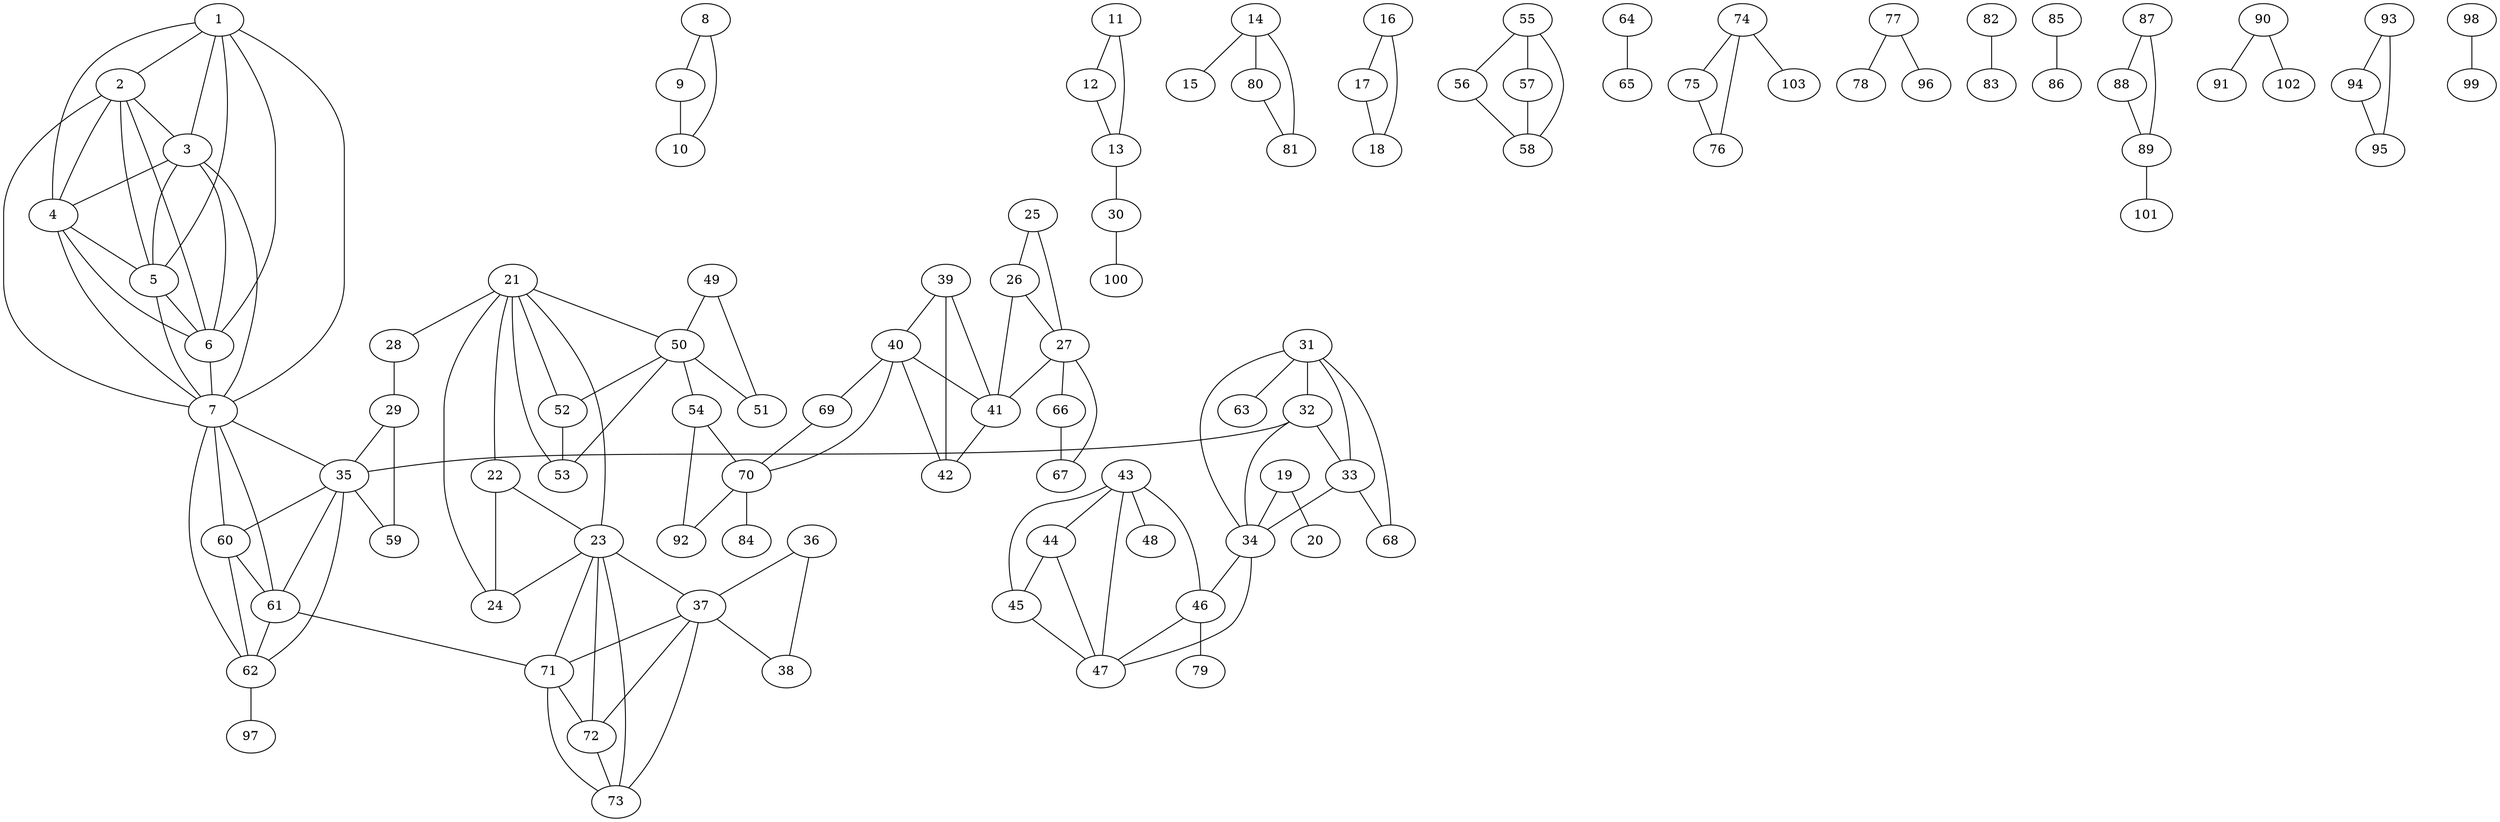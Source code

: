 graph {
1--2;
1--3;
1--4;
1--5;
1--6;
1--7;
8--9;
8--10;
11--12;
11--13;
14--15;
16--17;
16--18;
2--4;
3--4;
4--5;
4--6;
4--7;
19--20;
21--22;
22--23;
22--24;
25--26;
25--27;
21--28;
28--29;
12--13;
13--30;
31--32;
32--33;
32--34;
32--35;
36--37;
36--38;
39--40;
39--41;
39--42;
43--44;
43--45;
43--46;
43--47;
43--48;
49--50;
50--51;
21--50;
50--52;
50--53;
50--54;
55--56;
55--57;
55--58;
29--59;
35--59;
7--60;
60--61;
60--62;
35--60;
31--63;
57--58;
64--65;
52--53;
21--53;
27--66;
66--67;
9--10;
17--18;
31--68;
33--68;
27--67;
40--69;
40--41;
40--70;
40--42;
56--58;
23--71;
37--71;
71--72;
71--73;
61--71;
74--75;
75--76;
2--6;
3--6;
6--7;
5--6;
77--78;
46--79;
26--41;
27--41;
41--42;
14--80;
14--81;
46--47;
34--46;
82--83;
44--47;
45--47;
34--47;
2--3;
3--7;
3--5;
70--84;
85--86;
37--38;
87--88;
88--89;
21--52;
90--91;
23--72;
72--73;
37--72;
31--33;
31--34;
21--24;
21--23;
70--92;
54--70;
69--70;
33--34;
93--94;
93--95;
35--61;
7--35;
35--62;
29--35;
77--96;
2--7;
2--5;
26--27;
62--97;
7--62;
61--62;
94--95;
54--92;
44--45;
23--24;
87--89;
80--81;
98--99;
30--100;
49--51;
5--7;
23--73;
23--37;
89--101;
7--61;
90--102;
37--73;
74--76;
74--103;
19--34;
}
